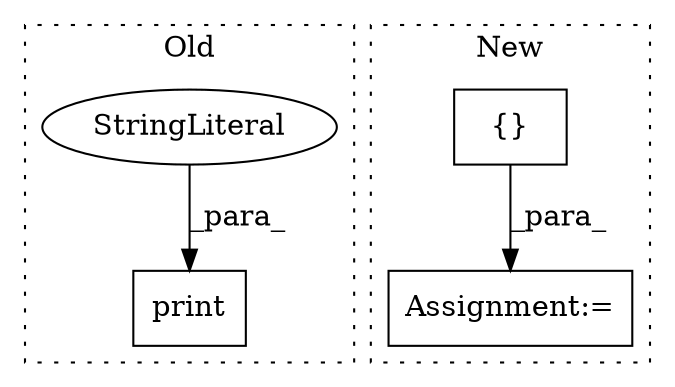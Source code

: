 digraph G {
subgraph cluster0 {
1 [label="print" a="32" s="3174,3197" l="6,1" shape="box"];
3 [label="StringLiteral" a="45" s="3180" l="17" shape="ellipse"];
label = "Old";
style="dotted";
}
subgraph cluster1 {
2 [label="{}" a="4" s="1254" l="2" shape="box"];
4 [label="Assignment:=" a="7" s="1240" l="1" shape="box"];
label = "New";
style="dotted";
}
2 -> 4 [label="_para_"];
3 -> 1 [label="_para_"];
}